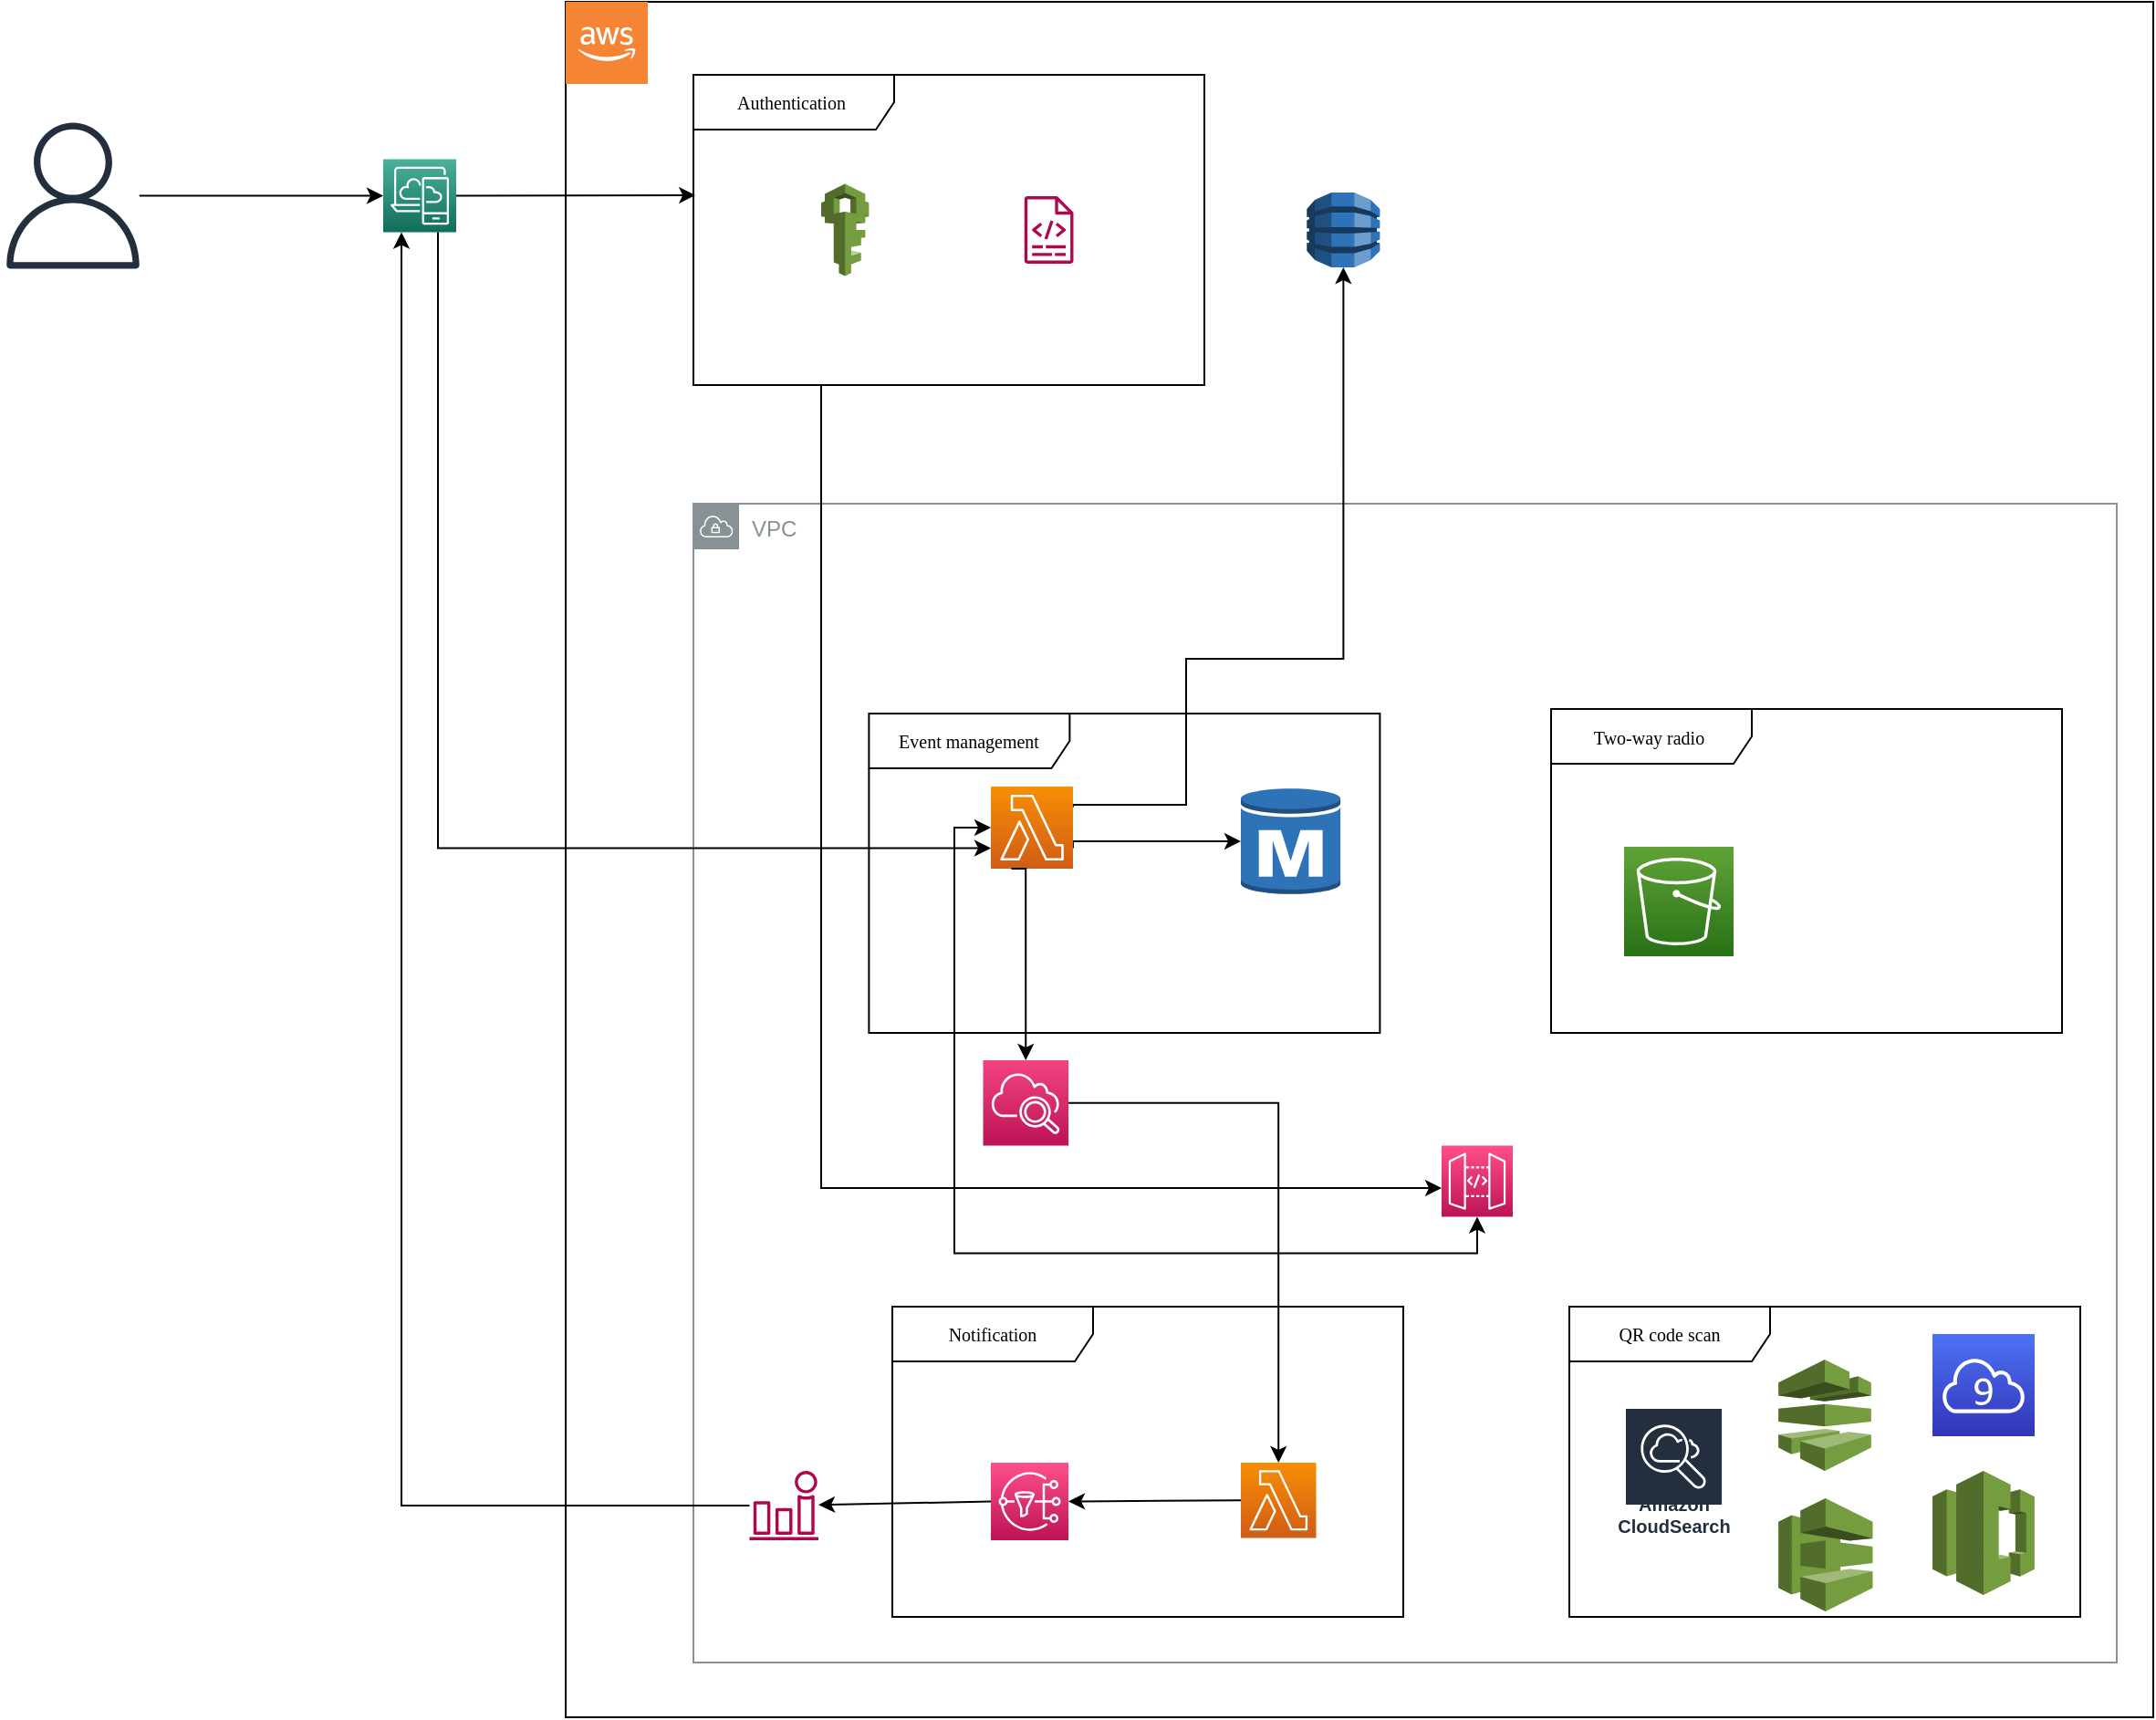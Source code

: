 <mxfile version="20.4.1" type="github">
  <diagram name="Page-1" id="c4acf3e9-155e-7222-9cf6-157b1a14988f">
    <mxGraphModel dx="1733" dy="1118" grid="1" gridSize="10" guides="1" tooltips="1" connect="1" arrows="1" fold="1" page="1" pageScale="1" pageWidth="850" pageHeight="1100" background="none" math="0" shadow="0">
      <root>
        <mxCell id="0" />
        <mxCell id="1" parent="0" />
        <mxCell id="78To-03qvAW-9XxqEfNM-46" value="" style="rounded=0;whiteSpace=wrap;html=1;" vertex="1" parent="1">
          <mxGeometry x="470" y="40" width="870" height="940" as="geometry" />
        </mxCell>
        <mxCell id="78To-03qvAW-9XxqEfNM-18" value="VPC" style="sketch=0;outlineConnect=0;gradientColor=none;html=1;whiteSpace=wrap;fontSize=12;fontStyle=0;shape=mxgraph.aws4.group;grIcon=mxgraph.aws4.group_vpc;strokeColor=#879196;fillColor=none;verticalAlign=top;align=left;spacingLeft=30;fontColor=#879196;dashed=0;" vertex="1" parent="1">
          <mxGeometry x="540" y="315" width="780" height="635" as="geometry" />
        </mxCell>
        <mxCell id="78To-03qvAW-9XxqEfNM-34" value="" style="edgeStyle=orthogonalEdgeStyle;rounded=0;orthogonalLoop=1;jettySize=auto;html=1;" edge="1" parent="1" source="78To-03qvAW-9XxqEfNM-1" target="78To-03qvAW-9XxqEfNM-21">
          <mxGeometry relative="1" as="geometry">
            <Array as="points">
              <mxPoint x="610" y="690" />
              <mxPoint x="959" y="690" />
            </Array>
          </mxGeometry>
        </mxCell>
        <mxCell id="78To-03qvAW-9XxqEfNM-1" value="Authentication&amp;nbsp;" style="shape=umlFrame;whiteSpace=wrap;html=1;rounded=0;shadow=0;comic=0;labelBackgroundColor=none;strokeWidth=1;fontFamily=Verdana;fontSize=10;align=center;width=110;height=30;" vertex="1" parent="1">
          <mxGeometry x="540" y="80" width="280" height="170" as="geometry" />
        </mxCell>
        <mxCell id="78To-03qvAW-9XxqEfNM-2" value="Two-way radio&amp;nbsp;" style="shape=umlFrame;whiteSpace=wrap;html=1;rounded=0;shadow=0;comic=0;labelBackgroundColor=none;strokeWidth=1;fontFamily=Verdana;fontSize=10;align=center;width=110;height=30;" vertex="1" parent="1">
          <mxGeometry x="1010" y="427.5" width="280" height="177.5" as="geometry" />
        </mxCell>
        <mxCell id="78To-03qvAW-9XxqEfNM-4" value="Notification" style="shape=umlFrame;whiteSpace=wrap;html=1;rounded=0;shadow=0;comic=0;labelBackgroundColor=none;strokeWidth=1;fontFamily=Verdana;fontSize=10;align=center;width=110;height=30;" vertex="1" parent="1">
          <mxGeometry x="649" y="755" width="280" height="170" as="geometry" />
        </mxCell>
        <mxCell id="78To-03qvAW-9XxqEfNM-5" value="Event management" style="shape=umlFrame;whiteSpace=wrap;html=1;rounded=0;shadow=0;comic=0;labelBackgroundColor=none;strokeWidth=1;fontFamily=Verdana;fontSize=10;align=center;width=110;height=30;" vertex="1" parent="1">
          <mxGeometry x="636.19" y="430" width="280" height="175" as="geometry" />
        </mxCell>
        <mxCell id="78To-03qvAW-9XxqEfNM-6" value="" style="sketch=0;outlineConnect=0;fontColor=#232F3E;gradientColor=none;fillColor=#232F3D;strokeColor=none;dashed=0;verticalLabelPosition=bottom;verticalAlign=top;align=center;html=1;fontSize=12;fontStyle=0;aspect=fixed;pointerEvents=1;shape=mxgraph.aws4.user;" vertex="1" parent="1">
          <mxGeometry x="160" y="106.25" width="80" height="80" as="geometry" />
        </mxCell>
        <mxCell id="78To-03qvAW-9XxqEfNM-38" style="edgeStyle=orthogonalEdgeStyle;rounded=0;orthogonalLoop=1;jettySize=auto;html=1;exitX=0.75;exitY=1;exitDx=0;exitDy=0;exitPerimeter=0;startArrow=none;startFill=0;entryX=0;entryY=0.75;entryDx=0;entryDy=0;entryPerimeter=0;" edge="1" parent="1" source="78To-03qvAW-9XxqEfNM-7" target="78To-03qvAW-9XxqEfNM-19">
          <mxGeometry relative="1" as="geometry">
            <mxPoint x="500" y="680" as="targetPoint" />
            <Array as="points">
              <mxPoint x="400" y="504" />
            </Array>
          </mxGeometry>
        </mxCell>
        <mxCell id="78To-03qvAW-9XxqEfNM-7" value="" style="sketch=0;points=[[0,0,0],[0.25,0,0],[0.5,0,0],[0.75,0,0],[1,0,0],[0,1,0],[0.25,1,0],[0.5,1,0],[0.75,1,0],[1,1,0],[0,0.25,0],[0,0.5,0],[0,0.75,0],[1,0.25,0],[1,0.5,0],[1,0.75,0]];outlineConnect=0;fontColor=#232F3E;gradientColor=#4AB29A;gradientDirection=north;fillColor=#116D5B;strokeColor=#ffffff;dashed=0;verticalLabelPosition=bottom;verticalAlign=top;align=center;html=1;fontSize=12;fontStyle=0;aspect=fixed;shape=mxgraph.aws4.resourceIcon;resIcon=mxgraph.aws4.desktop_and_app_streaming;" vertex="1" parent="1">
          <mxGeometry x="370" y="126.25" width="40" height="40" as="geometry" />
        </mxCell>
        <mxCell id="78To-03qvAW-9XxqEfNM-9" value="" style="endArrow=classic;html=1;rounded=0;entryX=0;entryY=0.5;entryDx=0;entryDy=0;entryPerimeter=0;" edge="1" parent="1" source="78To-03qvAW-9XxqEfNM-6" target="78To-03qvAW-9XxqEfNM-7">
          <mxGeometry width="50" height="50" relative="1" as="geometry">
            <mxPoint x="140" y="265" as="sourcePoint" />
            <mxPoint x="190" y="215" as="targetPoint" />
          </mxGeometry>
        </mxCell>
        <mxCell id="78To-03qvAW-9XxqEfNM-10" value="" style="sketch=0;points=[[0,0,0],[0.25,0,0],[0.5,0,0],[0.75,0,0],[1,0,0],[0,1,0],[0.25,1,0],[0.5,1,0],[0.75,1,0],[1,1,0],[0,0.25,0],[0,0.5,0],[0,0.75,0],[1,0.25,0],[1,0.5,0],[1,0.75,0]];outlineConnect=0;fontColor=#232F3E;gradientColor=#FF4F8B;gradientDirection=north;fillColor=#BC1356;strokeColor=#ffffff;dashed=0;verticalLabelPosition=bottom;verticalAlign=top;align=center;html=1;fontSize=12;fontStyle=0;aspect=fixed;shape=mxgraph.aws4.resourceIcon;resIcon=mxgraph.aws4.sns;" vertex="1" parent="1">
          <mxGeometry x="703.01" y="840.5" width="42.5" height="42.5" as="geometry" />
        </mxCell>
        <mxCell id="78To-03qvAW-9XxqEfNM-12" value="" style="sketch=0;points=[[0,0,0],[0.25,0,0],[0.5,0,0],[0.75,0,0],[1,0,0],[0,1,0],[0.25,1,0],[0.5,1,0],[0.75,1,0],[1,1,0],[0,0.25,0],[0,0.5,0],[0,0.75,0],[1,0.25,0],[1,0.5,0],[1,0.75,0]];outlineConnect=0;fontColor=#232F3E;gradientColor=#F78E04;gradientDirection=north;fillColor=#D05C17;strokeColor=#ffffff;dashed=0;verticalLabelPosition=bottom;verticalAlign=top;align=center;html=1;fontSize=12;fontStyle=0;aspect=fixed;shape=mxgraph.aws4.resourceIcon;resIcon=mxgraph.aws4.lambda;" vertex="1" parent="1">
          <mxGeometry x="840.0" y="840.5" width="41.25" height="41.25" as="geometry" />
        </mxCell>
        <mxCell id="78To-03qvAW-9XxqEfNM-16" value="" style="endArrow=classic;html=1;rounded=0;entryX=0.004;entryY=0.388;entryDx=0;entryDy=0;entryPerimeter=0;exitX=1;exitY=0.5;exitDx=0;exitDy=0;exitPerimeter=0;" edge="1" parent="1" source="78To-03qvAW-9XxqEfNM-7" target="78To-03qvAW-9XxqEfNM-1">
          <mxGeometry width="50" height="50" relative="1" as="geometry">
            <mxPoint x="256.364" y="156.25" as="sourcePoint" />
            <mxPoint x="380" y="156.25" as="targetPoint" />
          </mxGeometry>
        </mxCell>
        <mxCell id="78To-03qvAW-9XxqEfNM-17" value="" style="sketch=0;points=[[0,0,0],[0.25,0,0],[0.5,0,0],[0.75,0,0],[1,0,0],[0,1,0],[0.25,1,0],[0.5,1,0],[0.75,1,0],[1,1,0],[0,0.25,0],[0,0.5,0],[0,0.75,0],[1,0.25,0],[1,0.5,0],[1,0.75,0]];points=[[0,0,0],[0.25,0,0],[0.5,0,0],[0.75,0,0],[1,0,0],[0,1,0],[0.25,1,0],[0.5,1,0],[0.75,1,0],[1,1,0],[0,0.25,0],[0,0.5,0],[0,0.75,0],[1,0.25,0],[1,0.5,0],[1,0.75,0]];outlineConnect=0;fontColor=#232F3E;gradientColor=#F34482;gradientDirection=north;fillColor=#BC1356;strokeColor=#ffffff;dashed=0;verticalLabelPosition=bottom;verticalAlign=top;align=center;html=1;fontSize=12;fontStyle=0;aspect=fixed;shape=mxgraph.aws4.resourceIcon;resIcon=mxgraph.aws4.cloudwatch_2;" vertex="1" parent="1">
          <mxGeometry x="698.75" y="620" width="46.76" height="46.76" as="geometry" />
        </mxCell>
        <mxCell id="78To-03qvAW-9XxqEfNM-35" style="edgeStyle=orthogonalEdgeStyle;rounded=0;orthogonalLoop=1;jettySize=auto;html=1;exitX=0;exitY=0.5;exitDx=0;exitDy=0;exitPerimeter=0;entryX=0.5;entryY=1;entryDx=0;entryDy=0;entryPerimeter=0;startArrow=classic;startFill=1;" edge="1" parent="1" source="78To-03qvAW-9XxqEfNM-19" target="78To-03qvAW-9XxqEfNM-21">
          <mxGeometry relative="1" as="geometry" />
        </mxCell>
        <mxCell id="78To-03qvAW-9XxqEfNM-39" style="rounded=0;orthogonalLoop=1;jettySize=auto;html=1;exitX=1;exitY=0.75;exitDx=0;exitDy=0;exitPerimeter=0;startArrow=none;startFill=0;endArrow=classic;endFill=1;edgeStyle=orthogonalEdgeStyle;" edge="1" parent="1" source="78To-03qvAW-9XxqEfNM-19" target="78To-03qvAW-9XxqEfNM-33">
          <mxGeometry relative="1" as="geometry">
            <Array as="points">
              <mxPoint x="748" y="500" />
            </Array>
          </mxGeometry>
        </mxCell>
        <mxCell id="78To-03qvAW-9XxqEfNM-40" style="edgeStyle=orthogonalEdgeStyle;rounded=0;orthogonalLoop=1;jettySize=auto;html=1;exitX=1;exitY=0.25;exitDx=0;exitDy=0;exitPerimeter=0;startArrow=none;startFill=0;endArrow=classic;endFill=1;entryX=0.5;entryY=1;entryDx=0;entryDy=0;entryPerimeter=0;" edge="1" parent="1" source="78To-03qvAW-9XxqEfNM-19" target="78To-03qvAW-9XxqEfNM-20">
          <mxGeometry relative="1" as="geometry">
            <mxPoint x="920" y="280" as="targetPoint" />
            <Array as="points">
              <mxPoint x="748" y="480" />
              <mxPoint x="810" y="480" />
              <mxPoint x="810" y="400" />
              <mxPoint x="896" y="400" />
            </Array>
          </mxGeometry>
        </mxCell>
        <mxCell id="78To-03qvAW-9XxqEfNM-19" value="" style="sketch=0;points=[[0,0,0],[0.25,0,0],[0.5,0,0],[0.75,0,0],[1,0,0],[0,1,0],[0.25,1,0],[0.5,1,0],[0.75,1,0],[1,1,0],[0,0.25,0],[0,0.5,0],[0,0.75,0],[1,0.25,0],[1,0.5,0],[1,0.75,0]];outlineConnect=0;fontColor=#232F3E;gradientColor=#F78E04;gradientDirection=north;fillColor=#D05C17;strokeColor=#ffffff;dashed=0;verticalLabelPosition=bottom;verticalAlign=top;align=center;html=1;fontSize=12;fontStyle=0;aspect=fixed;shape=mxgraph.aws4.resourceIcon;resIcon=mxgraph.aws4.lambda;" vertex="1" parent="1">
          <mxGeometry x="703.01" y="470" width="45" height="45" as="geometry" />
        </mxCell>
        <mxCell id="78To-03qvAW-9XxqEfNM-20" value="" style="outlineConnect=0;dashed=0;verticalLabelPosition=bottom;verticalAlign=top;align=center;html=1;shape=mxgraph.aws3.dynamo_db;fillColor=#2E73B8;gradientColor=none;" vertex="1" parent="1">
          <mxGeometry x="876.19" y="144.5" width="40" height="41" as="geometry" />
        </mxCell>
        <mxCell id="78To-03qvAW-9XxqEfNM-21" value="" style="sketch=0;points=[[0,0,0],[0.25,0,0],[0.5,0,0],[0.75,0,0],[1,0,0],[0,1,0],[0.25,1,0],[0.5,1,0],[0.75,1,0],[1,1,0],[0,0.25,0],[0,0.5,0],[0,0.75,0],[1,0.25,0],[1,0.5,0],[1,0.75,0]];outlineConnect=0;fontColor=#232F3E;gradientColor=#FF4F8B;gradientDirection=north;fillColor=#BC1356;strokeColor=#ffffff;dashed=0;verticalLabelPosition=bottom;verticalAlign=top;align=center;html=1;fontSize=12;fontStyle=0;aspect=fixed;shape=mxgraph.aws4.resourceIcon;resIcon=mxgraph.aws4.api_gateway;" vertex="1" parent="1">
          <mxGeometry x="950" y="666.76" width="39" height="39" as="geometry" />
        </mxCell>
        <mxCell id="78To-03qvAW-9XxqEfNM-24" value="" style="outlineConnect=0;dashed=0;verticalLabelPosition=bottom;verticalAlign=top;align=center;html=1;shape=mxgraph.aws3.iam;fillColor=#759C3E;gradientColor=none;" vertex="1" parent="1">
          <mxGeometry x="610" y="139.75" width="26.19" height="50.5" as="geometry" />
        </mxCell>
        <mxCell id="78To-03qvAW-9XxqEfNM-25" value="" style="sketch=0;outlineConnect=0;fontColor=#232F3E;gradientColor=none;fillColor=#B0084D;strokeColor=none;dashed=0;verticalLabelPosition=bottom;verticalAlign=top;align=center;html=1;fontSize=12;fontStyle=0;aspect=fixed;pointerEvents=1;shape=mxgraph.aws4.alarm;" vertex="1" parent="1">
          <mxGeometry x="570.62" y="845" width="38" height="38" as="geometry" />
        </mxCell>
        <mxCell id="78To-03qvAW-9XxqEfNM-27" value="" style="sketch=0;outlineConnect=0;fontColor=#232F3E;gradientColor=none;fillColor=#B0084D;strokeColor=none;dashed=0;verticalLabelPosition=bottom;verticalAlign=top;align=center;html=1;fontSize=12;fontStyle=0;aspect=fixed;pointerEvents=1;shape=mxgraph.aws4.logs;" vertex="1" parent="1">
          <mxGeometry x="710" y="146.55" width="49.63" height="36.9" as="geometry" />
        </mxCell>
        <mxCell id="78To-03qvAW-9XxqEfNM-28" value="" style="endArrow=classic;html=1;rounded=0;entryX=0.25;entryY=1;entryDx=0;entryDy=0;entryPerimeter=0;edgeStyle=orthogonalEdgeStyle;" edge="1" parent="1" source="78To-03qvAW-9XxqEfNM-25" target="78To-03qvAW-9XxqEfNM-7">
          <mxGeometry width="50" height="50" relative="1" as="geometry">
            <mxPoint x="440" y="865" as="sourcePoint" />
            <mxPoint x="340" y="385" as="targetPoint" />
          </mxGeometry>
        </mxCell>
        <mxCell id="78To-03qvAW-9XxqEfNM-31" value="QR code scan" style="shape=umlFrame;whiteSpace=wrap;html=1;rounded=0;shadow=0;comic=0;labelBackgroundColor=none;strokeWidth=1;fontFamily=Verdana;fontSize=10;align=center;width=110;height=30;" vertex="1" parent="1">
          <mxGeometry x="1020" y="755" width="280" height="170" as="geometry" />
        </mxCell>
        <mxCell id="78To-03qvAW-9XxqEfNM-33" value="" style="outlineConnect=0;dashed=0;verticalLabelPosition=bottom;verticalAlign=top;align=center;html=1;shape=mxgraph.aws3.rds_db_instance;fillColor=#2E73B8;gradientColor=none;" vertex="1" parent="1">
          <mxGeometry x="840" y="470" width="54.57" height="60" as="geometry" />
        </mxCell>
        <mxCell id="78To-03qvAW-9XxqEfNM-41" value="" style="sketch=0;points=[[0,0,0],[0.25,0,0],[0.5,0,0],[0.75,0,0],[1,0,0],[0,1,0],[0.25,1,0],[0.5,1,0],[0.75,1,0],[1,1,0],[0,0.25,0],[0,0.5,0],[0,0.75,0],[1,0.25,0],[1,0.5,0],[1,0.75,0]];outlineConnect=0;fontColor=#232F3E;gradientColor=#60A337;gradientDirection=north;fillColor=#277116;strokeColor=#ffffff;dashed=0;verticalLabelPosition=bottom;verticalAlign=top;align=center;html=1;fontSize=12;fontStyle=0;aspect=fixed;shape=mxgraph.aws4.resourceIcon;resIcon=mxgraph.aws4.s3;" vertex="1" parent="1">
          <mxGeometry x="1050" y="503" width="60" height="60" as="geometry" />
        </mxCell>
        <mxCell id="78To-03qvAW-9XxqEfNM-43" style="edgeStyle=none;rounded=0;orthogonalLoop=1;jettySize=auto;html=1;exitX=1;exitY=0.5;exitDx=0;exitDy=0;exitPerimeter=0;startArrow=none;startFill=0;endArrow=classic;endFill=1;" edge="1" parent="1" source="78To-03qvAW-9XxqEfNM-33" target="78To-03qvAW-9XxqEfNM-33">
          <mxGeometry relative="1" as="geometry" />
        </mxCell>
        <mxCell id="78To-03qvAW-9XxqEfNM-44" value="" style="outlineConnect=0;dashed=0;verticalLabelPosition=bottom;verticalAlign=top;align=center;html=1;shape=mxgraph.aws3.cloud_2;fillColor=#F58534;gradientColor=none;" vertex="1" parent="1">
          <mxGeometry x="470" y="40" width="45" height="45" as="geometry" />
        </mxCell>
        <mxCell id="78To-03qvAW-9XxqEfNM-47" value="" style="endArrow=classic;html=1;rounded=0;exitX=0.25;exitY=1;exitDx=0;exitDy=0;exitPerimeter=0;entryX=0.5;entryY=0;entryDx=0;entryDy=0;entryPerimeter=0;edgeStyle=orthogonalEdgeStyle;" edge="1" parent="1" source="78To-03qvAW-9XxqEfNM-19" target="78To-03qvAW-9XxqEfNM-17">
          <mxGeometry width="50" height="50" relative="1" as="geometry">
            <mxPoint x="780" y="710" as="sourcePoint" />
            <mxPoint x="830" y="660" as="targetPoint" />
            <Array as="points">
              <mxPoint x="722" y="515" />
            </Array>
          </mxGeometry>
        </mxCell>
        <mxCell id="78To-03qvAW-9XxqEfNM-48" value="" style="endArrow=classic;html=1;rounded=0;entryX=0.5;entryY=0;entryDx=0;entryDy=0;entryPerimeter=0;exitX=1;exitY=0.5;exitDx=0;exitDy=0;exitPerimeter=0;edgeStyle=orthogonalEdgeStyle;" edge="1" parent="1" source="78To-03qvAW-9XxqEfNM-17" target="78To-03qvAW-9XxqEfNM-12">
          <mxGeometry width="50" height="50" relative="1" as="geometry">
            <mxPoint x="610" y="740" as="sourcePoint" />
            <mxPoint x="660" y="690" as="targetPoint" />
          </mxGeometry>
        </mxCell>
        <mxCell id="78To-03qvAW-9XxqEfNM-49" value="" style="endArrow=classic;html=1;rounded=0;entryX=1;entryY=0.5;entryDx=0;entryDy=0;entryPerimeter=0;exitX=0;exitY=0.5;exitDx=0;exitDy=0;exitPerimeter=0;" edge="1" parent="1" source="78To-03qvAW-9XxqEfNM-12" target="78To-03qvAW-9XxqEfNM-10">
          <mxGeometry width="50" height="50" relative="1" as="geometry">
            <mxPoint x="780" y="910" as="sourcePoint" />
            <mxPoint x="830" y="860" as="targetPoint" />
          </mxGeometry>
        </mxCell>
        <mxCell id="78To-03qvAW-9XxqEfNM-50" value="" style="endArrow=classic;html=1;rounded=0;exitX=0;exitY=0.5;exitDx=0;exitDy=0;exitPerimeter=0;" edge="1" parent="1" source="78To-03qvAW-9XxqEfNM-10" target="78To-03qvAW-9XxqEfNM-25">
          <mxGeometry width="50" height="50" relative="1" as="geometry">
            <mxPoint x="620" y="960" as="sourcePoint" />
            <mxPoint x="670" y="910" as="targetPoint" />
          </mxGeometry>
        </mxCell>
        <mxCell id="78To-03qvAW-9XxqEfNM-52" value="" style="outlineConnect=0;dashed=0;verticalLabelPosition=bottom;verticalAlign=top;align=center;html=1;shape=mxgraph.aws3.codecommit;fillColor=#759C3E;gradientColor=none;" vertex="1" parent="1">
          <mxGeometry x="1219" y="845" width="55.94" height="68" as="geometry" />
        </mxCell>
        <mxCell id="78To-03qvAW-9XxqEfNM-53" value="" style="sketch=0;points=[[0,0,0],[0.25,0,0],[0.5,0,0],[0.75,0,0],[1,0,0],[0,1,0],[0.25,1,0],[0.5,1,0],[0.75,1,0],[1,1,0],[0,0.25,0],[0,0.5,0],[0,0.75,0],[1,0.25,0],[1,0.5,0],[1,0.75,0]];outlineConnect=0;fontColor=#232F3E;gradientColor=#4D72F3;gradientDirection=north;fillColor=#3334B9;strokeColor=#ffffff;dashed=0;verticalLabelPosition=bottom;verticalAlign=top;align=center;html=1;fontSize=12;fontStyle=0;aspect=fixed;shape=mxgraph.aws4.resourceIcon;resIcon=mxgraph.aws4.cloud9;" vertex="1" parent="1">
          <mxGeometry x="1219" y="770" width="56" height="56" as="geometry" />
        </mxCell>
        <mxCell id="78To-03qvAW-9XxqEfNM-54" value="" style="outlineConnect=0;dashed=0;verticalLabelPosition=bottom;verticalAlign=top;align=center;html=1;shape=mxgraph.aws3.codedeploy;fillColor=#759C3E;gradientColor=none;" vertex="1" parent="1">
          <mxGeometry x="1134.58" y="860" width="51.67" height="62" as="geometry" />
        </mxCell>
        <mxCell id="78To-03qvAW-9XxqEfNM-55" value="" style="outlineConnect=0;dashed=0;verticalLabelPosition=bottom;verticalAlign=top;align=center;html=1;shape=mxgraph.aws3.codepipeline;fillColor=#759C3E;gradientColor=none;" vertex="1" parent="1">
          <mxGeometry x="1134.58" y="784" width="50.83" height="61" as="geometry" />
        </mxCell>
        <mxCell id="78To-03qvAW-9XxqEfNM-57" value="Amazon CloudSearch" style="sketch=0;outlineConnect=0;fontColor=#232F3E;gradientColor=none;strokeColor=#ffffff;fillColor=#232F3E;dashed=0;verticalLabelPosition=middle;verticalAlign=bottom;align=center;html=1;whiteSpace=wrap;fontSize=10;fontStyle=1;spacing=3;shape=mxgraph.aws4.productIcon;prIcon=mxgraph.aws4.cloudsearch;" vertex="1" parent="1">
          <mxGeometry x="1050" y="810" width="54.55" height="75" as="geometry" />
        </mxCell>
      </root>
    </mxGraphModel>
  </diagram>
</mxfile>
